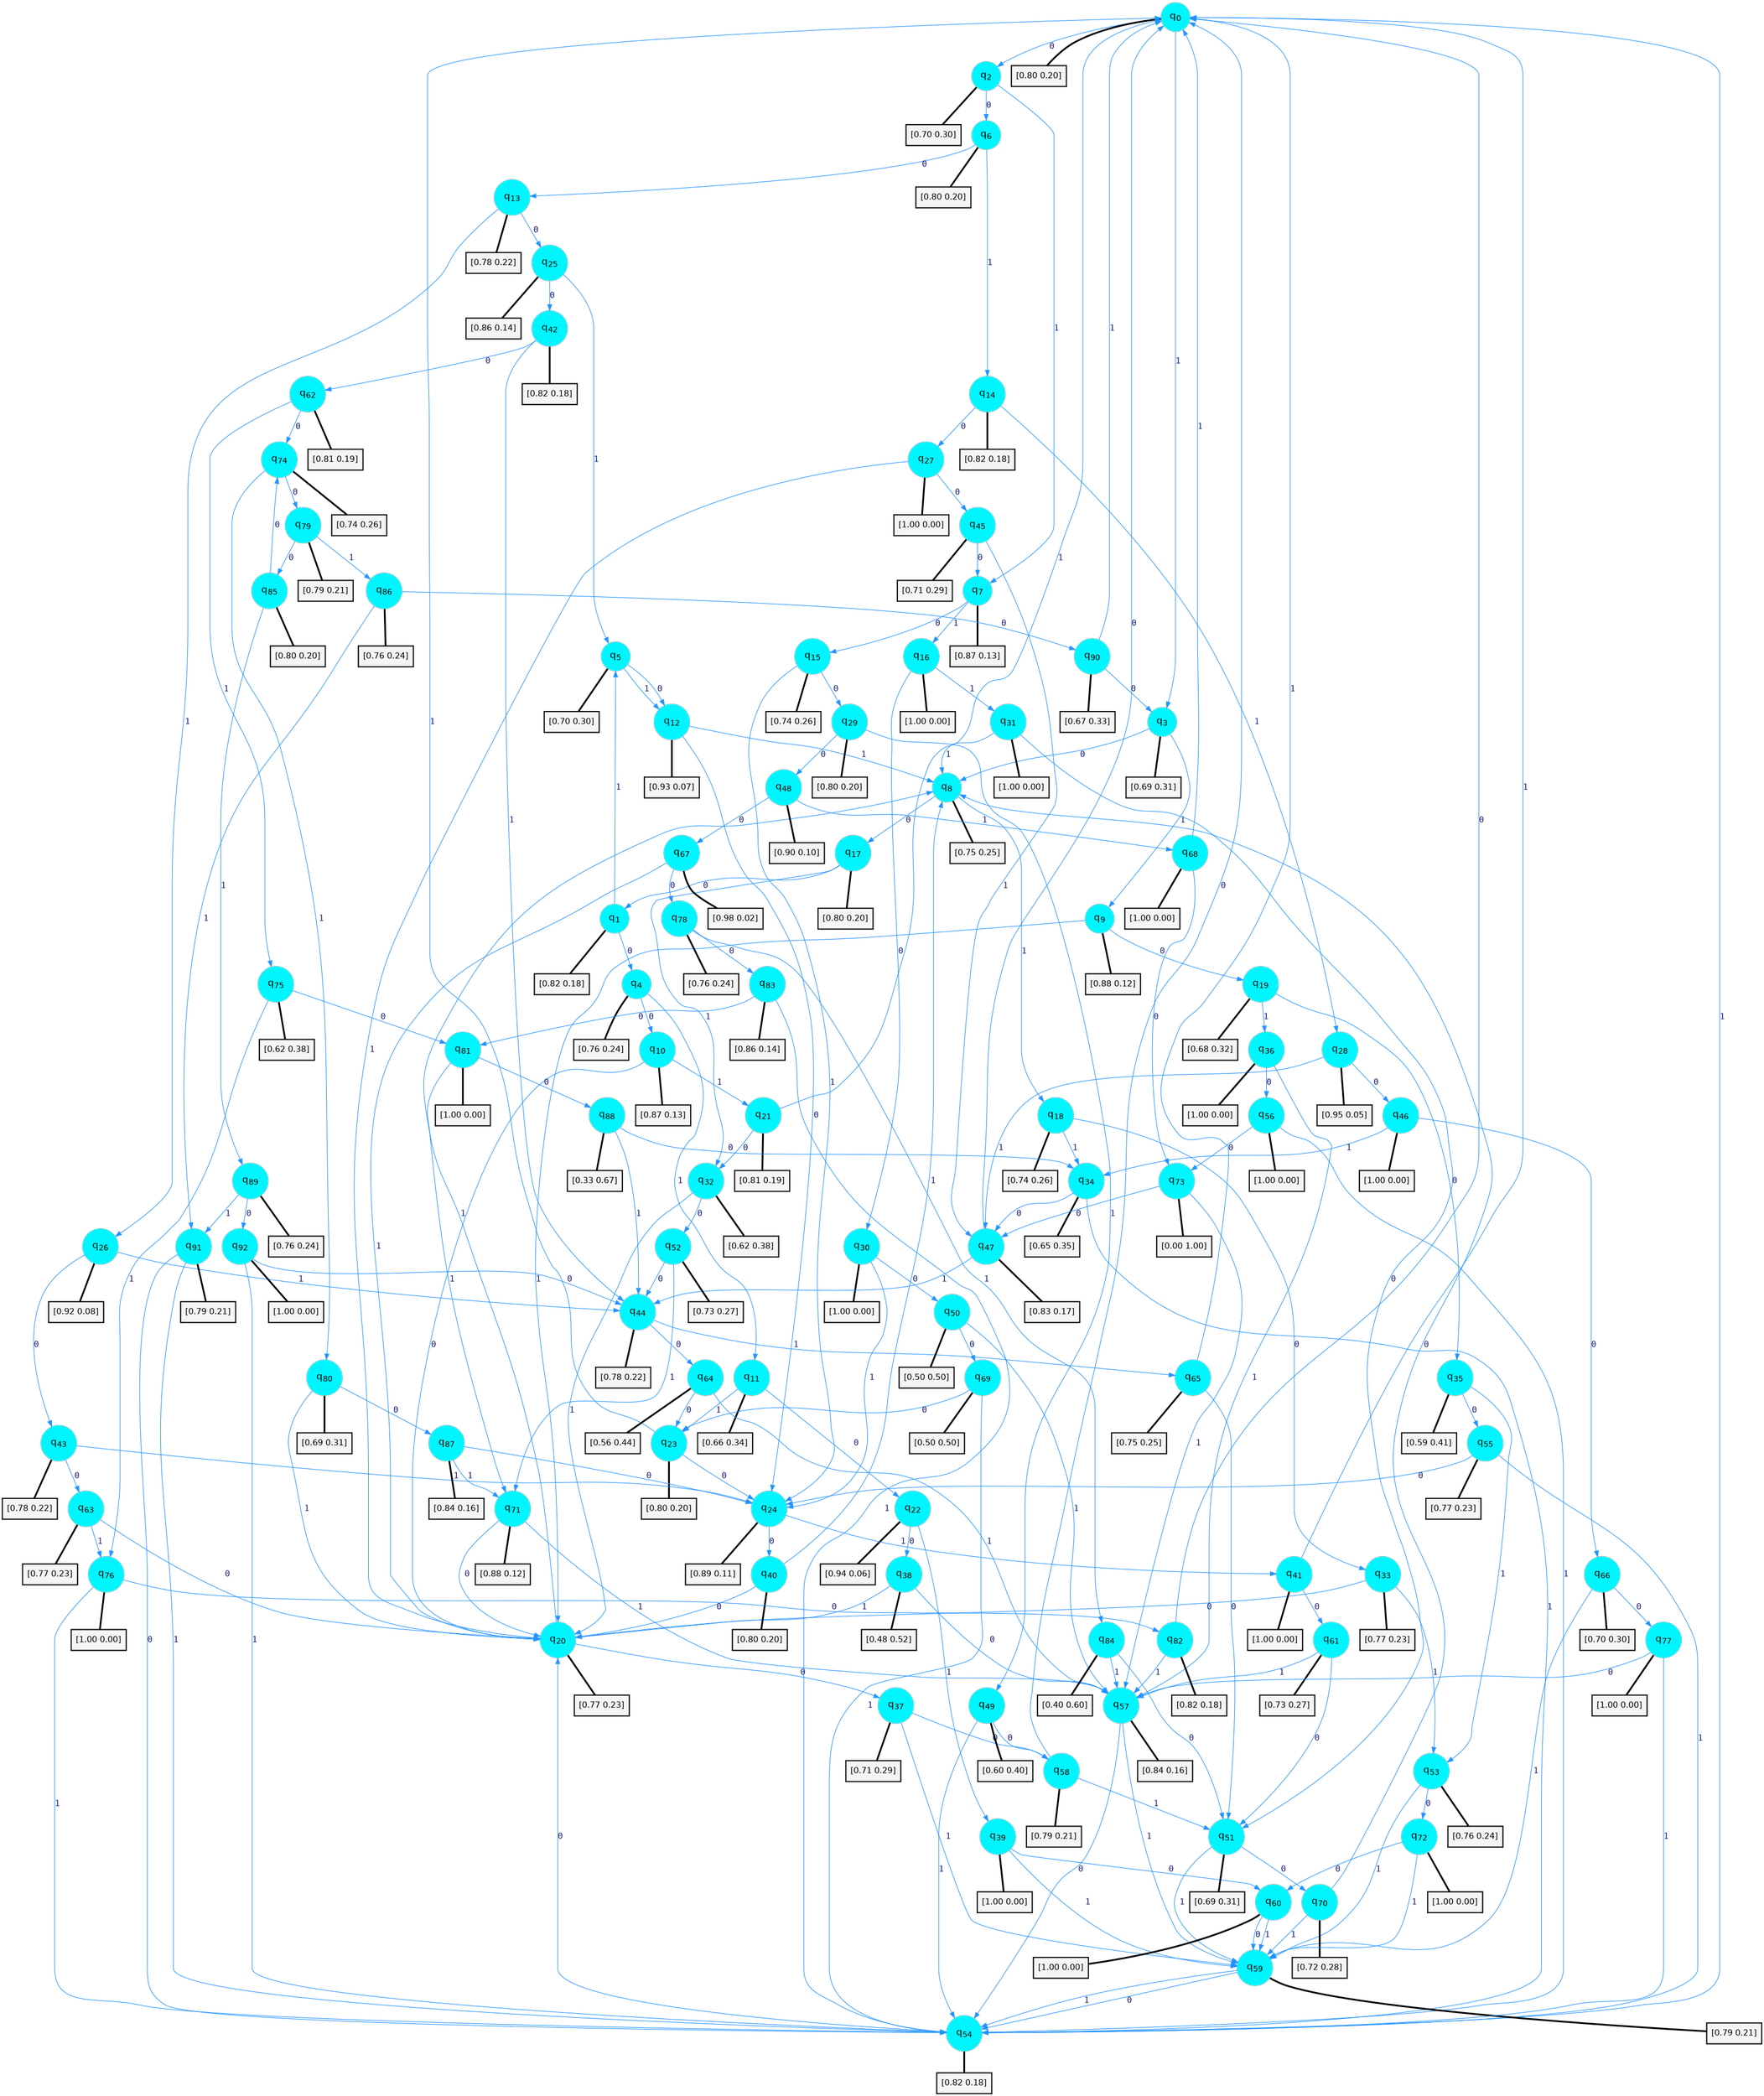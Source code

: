 digraph G {
graph [
bgcolor=transparent, dpi=300, rankdir=TD, size="40,25"];
node [
color=gray, fillcolor=turquoise1, fontcolor=black, fontname=Helvetica, fontsize=16, fontweight=bold, shape=circle, style=filled];
edge [
arrowsize=1, color=dodgerblue1, fontcolor=midnightblue, fontname=courier, fontweight=bold, penwidth=1, style=solid, weight=20];
0[label=<q<SUB>0</SUB>>];
1[label=<q<SUB>1</SUB>>];
2[label=<q<SUB>2</SUB>>];
3[label=<q<SUB>3</SUB>>];
4[label=<q<SUB>4</SUB>>];
5[label=<q<SUB>5</SUB>>];
6[label=<q<SUB>6</SUB>>];
7[label=<q<SUB>7</SUB>>];
8[label=<q<SUB>8</SUB>>];
9[label=<q<SUB>9</SUB>>];
10[label=<q<SUB>10</SUB>>];
11[label=<q<SUB>11</SUB>>];
12[label=<q<SUB>12</SUB>>];
13[label=<q<SUB>13</SUB>>];
14[label=<q<SUB>14</SUB>>];
15[label=<q<SUB>15</SUB>>];
16[label=<q<SUB>16</SUB>>];
17[label=<q<SUB>17</SUB>>];
18[label=<q<SUB>18</SUB>>];
19[label=<q<SUB>19</SUB>>];
20[label=<q<SUB>20</SUB>>];
21[label=<q<SUB>21</SUB>>];
22[label=<q<SUB>22</SUB>>];
23[label=<q<SUB>23</SUB>>];
24[label=<q<SUB>24</SUB>>];
25[label=<q<SUB>25</SUB>>];
26[label=<q<SUB>26</SUB>>];
27[label=<q<SUB>27</SUB>>];
28[label=<q<SUB>28</SUB>>];
29[label=<q<SUB>29</SUB>>];
30[label=<q<SUB>30</SUB>>];
31[label=<q<SUB>31</SUB>>];
32[label=<q<SUB>32</SUB>>];
33[label=<q<SUB>33</SUB>>];
34[label=<q<SUB>34</SUB>>];
35[label=<q<SUB>35</SUB>>];
36[label=<q<SUB>36</SUB>>];
37[label=<q<SUB>37</SUB>>];
38[label=<q<SUB>38</SUB>>];
39[label=<q<SUB>39</SUB>>];
40[label=<q<SUB>40</SUB>>];
41[label=<q<SUB>41</SUB>>];
42[label=<q<SUB>42</SUB>>];
43[label=<q<SUB>43</SUB>>];
44[label=<q<SUB>44</SUB>>];
45[label=<q<SUB>45</SUB>>];
46[label=<q<SUB>46</SUB>>];
47[label=<q<SUB>47</SUB>>];
48[label=<q<SUB>48</SUB>>];
49[label=<q<SUB>49</SUB>>];
50[label=<q<SUB>50</SUB>>];
51[label=<q<SUB>51</SUB>>];
52[label=<q<SUB>52</SUB>>];
53[label=<q<SUB>53</SUB>>];
54[label=<q<SUB>54</SUB>>];
55[label=<q<SUB>55</SUB>>];
56[label=<q<SUB>56</SUB>>];
57[label=<q<SUB>57</SUB>>];
58[label=<q<SUB>58</SUB>>];
59[label=<q<SUB>59</SUB>>];
60[label=<q<SUB>60</SUB>>];
61[label=<q<SUB>61</SUB>>];
62[label=<q<SUB>62</SUB>>];
63[label=<q<SUB>63</SUB>>];
64[label=<q<SUB>64</SUB>>];
65[label=<q<SUB>65</SUB>>];
66[label=<q<SUB>66</SUB>>];
67[label=<q<SUB>67</SUB>>];
68[label=<q<SUB>68</SUB>>];
69[label=<q<SUB>69</SUB>>];
70[label=<q<SUB>70</SUB>>];
71[label=<q<SUB>71</SUB>>];
72[label=<q<SUB>72</SUB>>];
73[label=<q<SUB>73</SUB>>];
74[label=<q<SUB>74</SUB>>];
75[label=<q<SUB>75</SUB>>];
76[label=<q<SUB>76</SUB>>];
77[label=<q<SUB>77</SUB>>];
78[label=<q<SUB>78</SUB>>];
79[label=<q<SUB>79</SUB>>];
80[label=<q<SUB>80</SUB>>];
81[label=<q<SUB>81</SUB>>];
82[label=<q<SUB>82</SUB>>];
83[label=<q<SUB>83</SUB>>];
84[label=<q<SUB>84</SUB>>];
85[label=<q<SUB>85</SUB>>];
86[label=<q<SUB>86</SUB>>];
87[label=<q<SUB>87</SUB>>];
88[label=<q<SUB>88</SUB>>];
89[label=<q<SUB>89</SUB>>];
90[label=<q<SUB>90</SUB>>];
91[label=<q<SUB>91</SUB>>];
92[label=<q<SUB>92</SUB>>];
93[label="[0.80 0.20]", shape=box,fontcolor=black, fontname=Helvetica, fontsize=14, penwidth=2, fillcolor=whitesmoke,color=black];
94[label="[0.82 0.18]", shape=box,fontcolor=black, fontname=Helvetica, fontsize=14, penwidth=2, fillcolor=whitesmoke,color=black];
95[label="[0.70 0.30]", shape=box,fontcolor=black, fontname=Helvetica, fontsize=14, penwidth=2, fillcolor=whitesmoke,color=black];
96[label="[0.69 0.31]", shape=box,fontcolor=black, fontname=Helvetica, fontsize=14, penwidth=2, fillcolor=whitesmoke,color=black];
97[label="[0.76 0.24]", shape=box,fontcolor=black, fontname=Helvetica, fontsize=14, penwidth=2, fillcolor=whitesmoke,color=black];
98[label="[0.70 0.30]", shape=box,fontcolor=black, fontname=Helvetica, fontsize=14, penwidth=2, fillcolor=whitesmoke,color=black];
99[label="[0.80 0.20]", shape=box,fontcolor=black, fontname=Helvetica, fontsize=14, penwidth=2, fillcolor=whitesmoke,color=black];
100[label="[0.87 0.13]", shape=box,fontcolor=black, fontname=Helvetica, fontsize=14, penwidth=2, fillcolor=whitesmoke,color=black];
101[label="[0.75 0.25]", shape=box,fontcolor=black, fontname=Helvetica, fontsize=14, penwidth=2, fillcolor=whitesmoke,color=black];
102[label="[0.88 0.12]", shape=box,fontcolor=black, fontname=Helvetica, fontsize=14, penwidth=2, fillcolor=whitesmoke,color=black];
103[label="[0.87 0.13]", shape=box,fontcolor=black, fontname=Helvetica, fontsize=14, penwidth=2, fillcolor=whitesmoke,color=black];
104[label="[0.66 0.34]", shape=box,fontcolor=black, fontname=Helvetica, fontsize=14, penwidth=2, fillcolor=whitesmoke,color=black];
105[label="[0.93 0.07]", shape=box,fontcolor=black, fontname=Helvetica, fontsize=14, penwidth=2, fillcolor=whitesmoke,color=black];
106[label="[0.78 0.22]", shape=box,fontcolor=black, fontname=Helvetica, fontsize=14, penwidth=2, fillcolor=whitesmoke,color=black];
107[label="[0.82 0.18]", shape=box,fontcolor=black, fontname=Helvetica, fontsize=14, penwidth=2, fillcolor=whitesmoke,color=black];
108[label="[0.74 0.26]", shape=box,fontcolor=black, fontname=Helvetica, fontsize=14, penwidth=2, fillcolor=whitesmoke,color=black];
109[label="[1.00 0.00]", shape=box,fontcolor=black, fontname=Helvetica, fontsize=14, penwidth=2, fillcolor=whitesmoke,color=black];
110[label="[0.80 0.20]", shape=box,fontcolor=black, fontname=Helvetica, fontsize=14, penwidth=2, fillcolor=whitesmoke,color=black];
111[label="[0.74 0.26]", shape=box,fontcolor=black, fontname=Helvetica, fontsize=14, penwidth=2, fillcolor=whitesmoke,color=black];
112[label="[0.68 0.32]", shape=box,fontcolor=black, fontname=Helvetica, fontsize=14, penwidth=2, fillcolor=whitesmoke,color=black];
113[label="[0.77 0.23]", shape=box,fontcolor=black, fontname=Helvetica, fontsize=14, penwidth=2, fillcolor=whitesmoke,color=black];
114[label="[0.81 0.19]", shape=box,fontcolor=black, fontname=Helvetica, fontsize=14, penwidth=2, fillcolor=whitesmoke,color=black];
115[label="[0.94 0.06]", shape=box,fontcolor=black, fontname=Helvetica, fontsize=14, penwidth=2, fillcolor=whitesmoke,color=black];
116[label="[0.80 0.20]", shape=box,fontcolor=black, fontname=Helvetica, fontsize=14, penwidth=2, fillcolor=whitesmoke,color=black];
117[label="[0.89 0.11]", shape=box,fontcolor=black, fontname=Helvetica, fontsize=14, penwidth=2, fillcolor=whitesmoke,color=black];
118[label="[0.86 0.14]", shape=box,fontcolor=black, fontname=Helvetica, fontsize=14, penwidth=2, fillcolor=whitesmoke,color=black];
119[label="[0.92 0.08]", shape=box,fontcolor=black, fontname=Helvetica, fontsize=14, penwidth=2, fillcolor=whitesmoke,color=black];
120[label="[1.00 0.00]", shape=box,fontcolor=black, fontname=Helvetica, fontsize=14, penwidth=2, fillcolor=whitesmoke,color=black];
121[label="[0.95 0.05]", shape=box,fontcolor=black, fontname=Helvetica, fontsize=14, penwidth=2, fillcolor=whitesmoke,color=black];
122[label="[0.80 0.20]", shape=box,fontcolor=black, fontname=Helvetica, fontsize=14, penwidth=2, fillcolor=whitesmoke,color=black];
123[label="[1.00 0.00]", shape=box,fontcolor=black, fontname=Helvetica, fontsize=14, penwidth=2, fillcolor=whitesmoke,color=black];
124[label="[1.00 0.00]", shape=box,fontcolor=black, fontname=Helvetica, fontsize=14, penwidth=2, fillcolor=whitesmoke,color=black];
125[label="[0.62 0.38]", shape=box,fontcolor=black, fontname=Helvetica, fontsize=14, penwidth=2, fillcolor=whitesmoke,color=black];
126[label="[0.77 0.23]", shape=box,fontcolor=black, fontname=Helvetica, fontsize=14, penwidth=2, fillcolor=whitesmoke,color=black];
127[label="[0.65 0.35]", shape=box,fontcolor=black, fontname=Helvetica, fontsize=14, penwidth=2, fillcolor=whitesmoke,color=black];
128[label="[0.59 0.41]", shape=box,fontcolor=black, fontname=Helvetica, fontsize=14, penwidth=2, fillcolor=whitesmoke,color=black];
129[label="[1.00 0.00]", shape=box,fontcolor=black, fontname=Helvetica, fontsize=14, penwidth=2, fillcolor=whitesmoke,color=black];
130[label="[0.71 0.29]", shape=box,fontcolor=black, fontname=Helvetica, fontsize=14, penwidth=2, fillcolor=whitesmoke,color=black];
131[label="[0.48 0.52]", shape=box,fontcolor=black, fontname=Helvetica, fontsize=14, penwidth=2, fillcolor=whitesmoke,color=black];
132[label="[1.00 0.00]", shape=box,fontcolor=black, fontname=Helvetica, fontsize=14, penwidth=2, fillcolor=whitesmoke,color=black];
133[label="[0.80 0.20]", shape=box,fontcolor=black, fontname=Helvetica, fontsize=14, penwidth=2, fillcolor=whitesmoke,color=black];
134[label="[1.00 0.00]", shape=box,fontcolor=black, fontname=Helvetica, fontsize=14, penwidth=2, fillcolor=whitesmoke,color=black];
135[label="[0.82 0.18]", shape=box,fontcolor=black, fontname=Helvetica, fontsize=14, penwidth=2, fillcolor=whitesmoke,color=black];
136[label="[0.78 0.22]", shape=box,fontcolor=black, fontname=Helvetica, fontsize=14, penwidth=2, fillcolor=whitesmoke,color=black];
137[label="[0.78 0.22]", shape=box,fontcolor=black, fontname=Helvetica, fontsize=14, penwidth=2, fillcolor=whitesmoke,color=black];
138[label="[0.71 0.29]", shape=box,fontcolor=black, fontname=Helvetica, fontsize=14, penwidth=2, fillcolor=whitesmoke,color=black];
139[label="[1.00 0.00]", shape=box,fontcolor=black, fontname=Helvetica, fontsize=14, penwidth=2, fillcolor=whitesmoke,color=black];
140[label="[0.83 0.17]", shape=box,fontcolor=black, fontname=Helvetica, fontsize=14, penwidth=2, fillcolor=whitesmoke,color=black];
141[label="[0.90 0.10]", shape=box,fontcolor=black, fontname=Helvetica, fontsize=14, penwidth=2, fillcolor=whitesmoke,color=black];
142[label="[0.60 0.40]", shape=box,fontcolor=black, fontname=Helvetica, fontsize=14, penwidth=2, fillcolor=whitesmoke,color=black];
143[label="[0.50 0.50]", shape=box,fontcolor=black, fontname=Helvetica, fontsize=14, penwidth=2, fillcolor=whitesmoke,color=black];
144[label="[0.69 0.31]", shape=box,fontcolor=black, fontname=Helvetica, fontsize=14, penwidth=2, fillcolor=whitesmoke,color=black];
145[label="[0.73 0.27]", shape=box,fontcolor=black, fontname=Helvetica, fontsize=14, penwidth=2, fillcolor=whitesmoke,color=black];
146[label="[0.76 0.24]", shape=box,fontcolor=black, fontname=Helvetica, fontsize=14, penwidth=2, fillcolor=whitesmoke,color=black];
147[label="[0.82 0.18]", shape=box,fontcolor=black, fontname=Helvetica, fontsize=14, penwidth=2, fillcolor=whitesmoke,color=black];
148[label="[0.77 0.23]", shape=box,fontcolor=black, fontname=Helvetica, fontsize=14, penwidth=2, fillcolor=whitesmoke,color=black];
149[label="[1.00 0.00]", shape=box,fontcolor=black, fontname=Helvetica, fontsize=14, penwidth=2, fillcolor=whitesmoke,color=black];
150[label="[0.84 0.16]", shape=box,fontcolor=black, fontname=Helvetica, fontsize=14, penwidth=2, fillcolor=whitesmoke,color=black];
151[label="[0.79 0.21]", shape=box,fontcolor=black, fontname=Helvetica, fontsize=14, penwidth=2, fillcolor=whitesmoke,color=black];
152[label="[0.79 0.21]", shape=box,fontcolor=black, fontname=Helvetica, fontsize=14, penwidth=2, fillcolor=whitesmoke,color=black];
153[label="[1.00 0.00]", shape=box,fontcolor=black, fontname=Helvetica, fontsize=14, penwidth=2, fillcolor=whitesmoke,color=black];
154[label="[0.73 0.27]", shape=box,fontcolor=black, fontname=Helvetica, fontsize=14, penwidth=2, fillcolor=whitesmoke,color=black];
155[label="[0.81 0.19]", shape=box,fontcolor=black, fontname=Helvetica, fontsize=14, penwidth=2, fillcolor=whitesmoke,color=black];
156[label="[0.77 0.23]", shape=box,fontcolor=black, fontname=Helvetica, fontsize=14, penwidth=2, fillcolor=whitesmoke,color=black];
157[label="[0.56 0.44]", shape=box,fontcolor=black, fontname=Helvetica, fontsize=14, penwidth=2, fillcolor=whitesmoke,color=black];
158[label="[0.75 0.25]", shape=box,fontcolor=black, fontname=Helvetica, fontsize=14, penwidth=2, fillcolor=whitesmoke,color=black];
159[label="[0.70 0.30]", shape=box,fontcolor=black, fontname=Helvetica, fontsize=14, penwidth=2, fillcolor=whitesmoke,color=black];
160[label="[0.98 0.02]", shape=box,fontcolor=black, fontname=Helvetica, fontsize=14, penwidth=2, fillcolor=whitesmoke,color=black];
161[label="[1.00 0.00]", shape=box,fontcolor=black, fontname=Helvetica, fontsize=14, penwidth=2, fillcolor=whitesmoke,color=black];
162[label="[0.50 0.50]", shape=box,fontcolor=black, fontname=Helvetica, fontsize=14, penwidth=2, fillcolor=whitesmoke,color=black];
163[label="[0.72 0.28]", shape=box,fontcolor=black, fontname=Helvetica, fontsize=14, penwidth=2, fillcolor=whitesmoke,color=black];
164[label="[0.88 0.12]", shape=box,fontcolor=black, fontname=Helvetica, fontsize=14, penwidth=2, fillcolor=whitesmoke,color=black];
165[label="[1.00 0.00]", shape=box,fontcolor=black, fontname=Helvetica, fontsize=14, penwidth=2, fillcolor=whitesmoke,color=black];
166[label="[0.00 1.00]", shape=box,fontcolor=black, fontname=Helvetica, fontsize=14, penwidth=2, fillcolor=whitesmoke,color=black];
167[label="[0.74 0.26]", shape=box,fontcolor=black, fontname=Helvetica, fontsize=14, penwidth=2, fillcolor=whitesmoke,color=black];
168[label="[0.62 0.38]", shape=box,fontcolor=black, fontname=Helvetica, fontsize=14, penwidth=2, fillcolor=whitesmoke,color=black];
169[label="[1.00 0.00]", shape=box,fontcolor=black, fontname=Helvetica, fontsize=14, penwidth=2, fillcolor=whitesmoke,color=black];
170[label="[1.00 0.00]", shape=box,fontcolor=black, fontname=Helvetica, fontsize=14, penwidth=2, fillcolor=whitesmoke,color=black];
171[label="[0.76 0.24]", shape=box,fontcolor=black, fontname=Helvetica, fontsize=14, penwidth=2, fillcolor=whitesmoke,color=black];
172[label="[0.79 0.21]", shape=box,fontcolor=black, fontname=Helvetica, fontsize=14, penwidth=2, fillcolor=whitesmoke,color=black];
173[label="[0.69 0.31]", shape=box,fontcolor=black, fontname=Helvetica, fontsize=14, penwidth=2, fillcolor=whitesmoke,color=black];
174[label="[1.00 0.00]", shape=box,fontcolor=black, fontname=Helvetica, fontsize=14, penwidth=2, fillcolor=whitesmoke,color=black];
175[label="[0.82 0.18]", shape=box,fontcolor=black, fontname=Helvetica, fontsize=14, penwidth=2, fillcolor=whitesmoke,color=black];
176[label="[0.86 0.14]", shape=box,fontcolor=black, fontname=Helvetica, fontsize=14, penwidth=2, fillcolor=whitesmoke,color=black];
177[label="[0.40 0.60]", shape=box,fontcolor=black, fontname=Helvetica, fontsize=14, penwidth=2, fillcolor=whitesmoke,color=black];
178[label="[0.80 0.20]", shape=box,fontcolor=black, fontname=Helvetica, fontsize=14, penwidth=2, fillcolor=whitesmoke,color=black];
179[label="[0.76 0.24]", shape=box,fontcolor=black, fontname=Helvetica, fontsize=14, penwidth=2, fillcolor=whitesmoke,color=black];
180[label="[0.84 0.16]", shape=box,fontcolor=black, fontname=Helvetica, fontsize=14, penwidth=2, fillcolor=whitesmoke,color=black];
181[label="[0.33 0.67]", shape=box,fontcolor=black, fontname=Helvetica, fontsize=14, penwidth=2, fillcolor=whitesmoke,color=black];
182[label="[0.76 0.24]", shape=box,fontcolor=black, fontname=Helvetica, fontsize=14, penwidth=2, fillcolor=whitesmoke,color=black];
183[label="[0.67 0.33]", shape=box,fontcolor=black, fontname=Helvetica, fontsize=14, penwidth=2, fillcolor=whitesmoke,color=black];
184[label="[0.79 0.21]", shape=box,fontcolor=black, fontname=Helvetica, fontsize=14, penwidth=2, fillcolor=whitesmoke,color=black];
185[label="[1.00 0.00]", shape=box,fontcolor=black, fontname=Helvetica, fontsize=14, penwidth=2, fillcolor=whitesmoke,color=black];
0->2 [label=0];
0->3 [label=1];
0->93 [arrowhead=none, penwidth=3,color=black];
1->4 [label=0];
1->5 [label=1];
1->94 [arrowhead=none, penwidth=3,color=black];
2->6 [label=0];
2->7 [label=1];
2->95 [arrowhead=none, penwidth=3,color=black];
3->8 [label=0];
3->9 [label=1];
3->96 [arrowhead=none, penwidth=3,color=black];
4->10 [label=0];
4->11 [label=1];
4->97 [arrowhead=none, penwidth=3,color=black];
5->12 [label=0];
5->12 [label=1];
5->98 [arrowhead=none, penwidth=3,color=black];
6->13 [label=0];
6->14 [label=1];
6->99 [arrowhead=none, penwidth=3,color=black];
7->15 [label=0];
7->16 [label=1];
7->100 [arrowhead=none, penwidth=3,color=black];
8->17 [label=0];
8->18 [label=1];
8->101 [arrowhead=none, penwidth=3,color=black];
9->19 [label=0];
9->20 [label=1];
9->102 [arrowhead=none, penwidth=3,color=black];
10->20 [label=0];
10->21 [label=1];
10->103 [arrowhead=none, penwidth=3,color=black];
11->22 [label=0];
11->23 [label=1];
11->104 [arrowhead=none, penwidth=3,color=black];
12->24 [label=0];
12->8 [label=1];
12->105 [arrowhead=none, penwidth=3,color=black];
13->25 [label=0];
13->26 [label=1];
13->106 [arrowhead=none, penwidth=3,color=black];
14->27 [label=0];
14->28 [label=1];
14->107 [arrowhead=none, penwidth=3,color=black];
15->29 [label=0];
15->24 [label=1];
15->108 [arrowhead=none, penwidth=3,color=black];
16->30 [label=0];
16->31 [label=1];
16->109 [arrowhead=none, penwidth=3,color=black];
17->1 [label=0];
17->32 [label=1];
17->110 [arrowhead=none, penwidth=3,color=black];
18->33 [label=0];
18->34 [label=1];
18->111 [arrowhead=none, penwidth=3,color=black];
19->35 [label=0];
19->36 [label=1];
19->112 [arrowhead=none, penwidth=3,color=black];
20->37 [label=0];
20->8 [label=1];
20->113 [arrowhead=none, penwidth=3,color=black];
21->32 [label=0];
21->0 [label=1];
21->114 [arrowhead=none, penwidth=3,color=black];
22->38 [label=0];
22->39 [label=1];
22->115 [arrowhead=none, penwidth=3,color=black];
23->24 [label=0];
23->0 [label=1];
23->116 [arrowhead=none, penwidth=3,color=black];
24->40 [label=0];
24->41 [label=1];
24->117 [arrowhead=none, penwidth=3,color=black];
25->42 [label=0];
25->5 [label=1];
25->118 [arrowhead=none, penwidth=3,color=black];
26->43 [label=0];
26->44 [label=1];
26->119 [arrowhead=none, penwidth=3,color=black];
27->45 [label=0];
27->20 [label=1];
27->120 [arrowhead=none, penwidth=3,color=black];
28->46 [label=0];
28->47 [label=1];
28->121 [arrowhead=none, penwidth=3,color=black];
29->48 [label=0];
29->49 [label=1];
29->122 [arrowhead=none, penwidth=3,color=black];
30->50 [label=0];
30->24 [label=1];
30->123 [arrowhead=none, penwidth=3,color=black];
31->51 [label=0];
31->8 [label=1];
31->124 [arrowhead=none, penwidth=3,color=black];
32->52 [label=0];
32->20 [label=1];
32->125 [arrowhead=none, penwidth=3,color=black];
33->20 [label=0];
33->53 [label=1];
33->126 [arrowhead=none, penwidth=3,color=black];
34->47 [label=0];
34->54 [label=1];
34->127 [arrowhead=none, penwidth=3,color=black];
35->55 [label=0];
35->53 [label=1];
35->128 [arrowhead=none, penwidth=3,color=black];
36->56 [label=0];
36->57 [label=1];
36->129 [arrowhead=none, penwidth=3,color=black];
37->58 [label=0];
37->59 [label=1];
37->130 [arrowhead=none, penwidth=3,color=black];
38->57 [label=0];
38->20 [label=1];
38->131 [arrowhead=none, penwidth=3,color=black];
39->60 [label=0];
39->59 [label=1];
39->132 [arrowhead=none, penwidth=3,color=black];
40->20 [label=0];
40->8 [label=1];
40->133 [arrowhead=none, penwidth=3,color=black];
41->61 [label=0];
41->0 [label=1];
41->134 [arrowhead=none, penwidth=3,color=black];
42->62 [label=0];
42->44 [label=1];
42->135 [arrowhead=none, penwidth=3,color=black];
43->63 [label=0];
43->24 [label=1];
43->136 [arrowhead=none, penwidth=3,color=black];
44->64 [label=0];
44->65 [label=1];
44->137 [arrowhead=none, penwidth=3,color=black];
45->7 [label=0];
45->47 [label=1];
45->138 [arrowhead=none, penwidth=3,color=black];
46->66 [label=0];
46->34 [label=1];
46->139 [arrowhead=none, penwidth=3,color=black];
47->0 [label=0];
47->44 [label=1];
47->140 [arrowhead=none, penwidth=3,color=black];
48->67 [label=0];
48->68 [label=1];
48->141 [arrowhead=none, penwidth=3,color=black];
49->58 [label=0];
49->54 [label=1];
49->142 [arrowhead=none, penwidth=3,color=black];
50->69 [label=0];
50->57 [label=1];
50->143 [arrowhead=none, penwidth=3,color=black];
51->70 [label=0];
51->59 [label=1];
51->144 [arrowhead=none, penwidth=3,color=black];
52->44 [label=0];
52->71 [label=1];
52->145 [arrowhead=none, penwidth=3,color=black];
53->72 [label=0];
53->59 [label=1];
53->146 [arrowhead=none, penwidth=3,color=black];
54->20 [label=0];
54->0 [label=1];
54->147 [arrowhead=none, penwidth=3,color=black];
55->24 [label=0];
55->54 [label=1];
55->148 [arrowhead=none, penwidth=3,color=black];
56->73 [label=0];
56->54 [label=1];
56->149 [arrowhead=none, penwidth=3,color=black];
57->54 [label=0];
57->59 [label=1];
57->150 [arrowhead=none, penwidth=3,color=black];
58->0 [label=0];
58->51 [label=1];
58->151 [arrowhead=none, penwidth=3,color=black];
59->54 [label=0];
59->54 [label=1];
59->152 [arrowhead=none, penwidth=3,color=black];
60->59 [label=0];
60->59 [label=1];
60->153 [arrowhead=none, penwidth=3,color=black];
61->51 [label=0];
61->57 [label=1];
61->154 [arrowhead=none, penwidth=3,color=black];
62->74 [label=0];
62->75 [label=1];
62->155 [arrowhead=none, penwidth=3,color=black];
63->20 [label=0];
63->76 [label=1];
63->156 [arrowhead=none, penwidth=3,color=black];
64->23 [label=0];
64->57 [label=1];
64->157 [arrowhead=none, penwidth=3,color=black];
65->51 [label=0];
65->0 [label=1];
65->158 [arrowhead=none, penwidth=3,color=black];
66->77 [label=0];
66->59 [label=1];
66->159 [arrowhead=none, penwidth=3,color=black];
67->78 [label=0];
67->20 [label=1];
67->160 [arrowhead=none, penwidth=3,color=black];
68->73 [label=0];
68->0 [label=1];
68->161 [arrowhead=none, penwidth=3,color=black];
69->23 [label=0];
69->54 [label=1];
69->162 [arrowhead=none, penwidth=3,color=black];
70->8 [label=0];
70->59 [label=1];
70->163 [arrowhead=none, penwidth=3,color=black];
71->20 [label=0];
71->57 [label=1];
71->164 [arrowhead=none, penwidth=3,color=black];
72->60 [label=0];
72->59 [label=1];
72->165 [arrowhead=none, penwidth=3,color=black];
73->47 [label=0];
73->57 [label=1];
73->166 [arrowhead=none, penwidth=3,color=black];
74->79 [label=0];
74->80 [label=1];
74->167 [arrowhead=none, penwidth=3,color=black];
75->81 [label=0];
75->76 [label=1];
75->168 [arrowhead=none, penwidth=3,color=black];
76->82 [label=0];
76->54 [label=1];
76->169 [arrowhead=none, penwidth=3,color=black];
77->57 [label=0];
77->54 [label=1];
77->170 [arrowhead=none, penwidth=3,color=black];
78->83 [label=0];
78->84 [label=1];
78->171 [arrowhead=none, penwidth=3,color=black];
79->85 [label=0];
79->86 [label=1];
79->172 [arrowhead=none, penwidth=3,color=black];
80->87 [label=0];
80->20 [label=1];
80->173 [arrowhead=none, penwidth=3,color=black];
81->88 [label=0];
81->71 [label=1];
81->174 [arrowhead=none, penwidth=3,color=black];
82->0 [label=0];
82->57 [label=1];
82->175 [arrowhead=none, penwidth=3,color=black];
83->81 [label=0];
83->54 [label=1];
83->176 [arrowhead=none, penwidth=3,color=black];
84->51 [label=0];
84->57 [label=1];
84->177 [arrowhead=none, penwidth=3,color=black];
85->74 [label=0];
85->89 [label=1];
85->178 [arrowhead=none, penwidth=3,color=black];
86->90 [label=0];
86->91 [label=1];
86->179 [arrowhead=none, penwidth=3,color=black];
87->24 [label=0];
87->71 [label=1];
87->180 [arrowhead=none, penwidth=3,color=black];
88->34 [label=0];
88->44 [label=1];
88->181 [arrowhead=none, penwidth=3,color=black];
89->92 [label=0];
89->91 [label=1];
89->182 [arrowhead=none, penwidth=3,color=black];
90->3 [label=0];
90->0 [label=1];
90->183 [arrowhead=none, penwidth=3,color=black];
91->54 [label=0];
91->54 [label=1];
91->184 [arrowhead=none, penwidth=3,color=black];
92->44 [label=0];
92->54 [label=1];
92->185 [arrowhead=none, penwidth=3,color=black];
}
